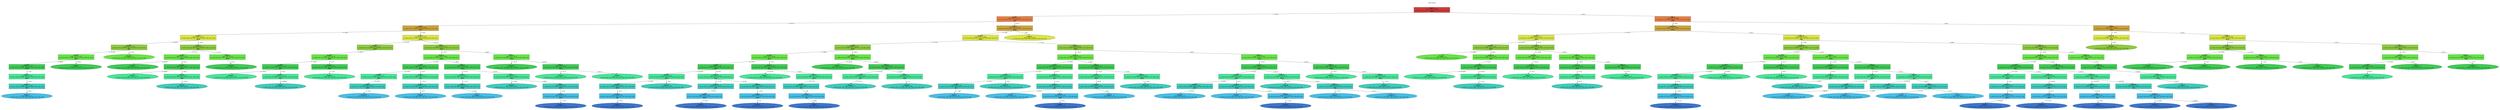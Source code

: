 digraph Tree {
splines=false;
graph [pad=".25", ranksep="0.5", nodesep="1"];
node [shape=rect, style="filled", color="black", fontname="helvetica",fillcolor="white"] ;
edge [fontname="helvetica"] ;
0 [label="mfeat-zernike", shape=plaintext];
0:s -> 1:n [style=invis];   
1 [label=<<b> Class=1 </b> <br/> error: 1.000, n=2000 <br/> p: (0.10, 0.10, 0.10, 0.10, 0.10, 0.10, 0.10, 0.10, 0.10, 0.10) <br/><b>att45</b>>, fillcolor="0.000 0.7 0.800", shape="rect"];
2 [label=<<b> Class=1 </b> <br/> error: 0.920, n=1192 <br/> p: (0.17, 0.03, 0.08, 0.17, 0.11, 0.08, 0.14, 0.03, 0.02, 0.17) <br/><b>att6</b>>, fillcolor="0.060 0.7 0.900", shape="rect"];
1:s -> 2:n [label="<= 101.5"] ;
3 [label=<<b> Class=3 </b> <br/> error: 0.818, n=490 <br/> p: (0.01, 0.02, 0.19, 0.29, 0.14, 0.18, 0.04, 0.01, 0.06, 0.05) <br/><b>att37</b>>, fillcolor="0.120 0.7 0.800", shape="rect"];
2:s -> 3:n [label="<= 267.8"] ;
4 [label=<<b> Class=3 </b> <br/> error: 0.460, n=232 <br/> p: (0.00, 0.00, 0.00, 0.61, 0.25, 0.00, 0.04, 0.00, 0.09, 0.00) <br/><b>att24</b>>, fillcolor="0.180 0.7 0.900", shape="rect"];
3:s -> 4:n [label="<= 120.8"] ;
5 [label=<<b> Class=3 </b> <br/> error: 0.301, n=158 <br/> p: (0.01, 0.00, 0.00, 0.83, 0.06, 0.01, 0.03, 0.00, 0.06, 0.01) <br/><b>att1</b>>, fillcolor="0.240 0.7 0.800", shape="rect"];
4:s -> 5:n [label="<= 159.8"] ;
6 [label=<<b> Class=3 </b> <br/> error: 0.221, n=145 <br/> p: (0.00, 0.00, 0.00, 0.88, 0.06, 0.01, 0.03, 0.00, 0.01, 0.01) <br/><b>att37</b>>, fillcolor="0.300 0.7 0.900", shape="rect"];
5:s -> 6:n [label="<= 0.1715"] ;
7 [label=<<b> Class=3 </b> <br/> error: 0.129, n=130 <br/> p: (0.00, 0.00, 0.00, 0.94, 0.04, 0.01, 0.01, 0.00, 0.01, 0.00) <br/><b>att24</b>>, fillcolor="0.360 0.7 0.800", shape="rect"];
6:s -> 7:n [label="<= 84.86"] ;
8 [label=<<b> Class=3 </b> <br/> error: 0.062, n=121 <br/> p: (0.00, 0.00, 0.00, 0.98, 0.01, 0.01, 0.00, 0.00, 0.01, 0.00) <br/><b>att29</b>>, fillcolor="0.420 0.7 0.900", shape="rect"];
7:s -> 8:n [label="<= 140"] ;
9 [label=<<b> Class=3 </b> <br/> error: 0.021, n=119 <br/> p: (0.00, 0.00, 0.00, 0.99, 0.00, 0.01, 0.00, 0.00, 0.00, 0.00) <br/><b>att6</b>>, fillcolor="0.480 0.7 0.800", shape="rect"];
8:s -> 9:n [label="> 5.618"] ;
10 [label=<<b> Class=3 </b> <br/> error: 0.000, n=111 <br/> p: (0.00, 0.00, 0.00, 1.00, 0.00, 0.00, 0.00, 0.00, 0.00, 0.00) >, fillcolor="0.540 0.7 0.900", shape="oval"];
9:s -> 10:n [label="> 148.3"] ;
11 [label=<<b> Class=3 </b> <br/> error: 0.609, n=15 <br/> p: (0.00, 0.00, 0.00, 0.40, 0.27, 0.00, 0.20, 0.00, 0.07, 0.07) >, fillcolor="0.360 0.7 0.800", shape="oval"];
6:s -> 11:n [label="> 84.86"] ;
12 [label=<<b> Class=8 </b> <br/> error: 0.448, n=13 <br/> p: (0.08, 0.00, 0.00, 0.23, 0.08, 0.00, 0.00, 0.00, 0.62, 0.00) >, fillcolor="0.300 0.7 0.900", shape="oval"];
5:s -> 12:n [label="> 0.1715"] ;
13 [label=<<b> Class=4 </b> <br/> error: 0.433, n=74 <br/> p: (0.00, 0.00, 0.00, 0.14, 0.66, 0.00, 0.07, 0.00, 0.14, 0.00) <br/><b>att7</b>>, fillcolor="0.240 0.7 0.800", shape="rect"];
4:s -> 13:n [label="> 159.8"] ;
14 [label=<<b> Class=4 </b> <br/> error: 0.284, n=54 <br/> p: (0.00, 0.00, 0.00, 0.07, 0.81, 0.00, 0.09, 0.00, 0.02, 0.00) <br/><b>att19</b>>, fillcolor="0.300 0.7 0.900", shape="rect"];
13:s -> 14:n [label="<= 177.7"] ;
15 [label=<<b> Class=4 </b> <br/> error: 0.358, n=12 <br/> p: (0.00, 0.00, 0.00, 0.25, 0.67, 0.00, 0.00, 0.00, 0.08, 0.00) >, fillcolor="0.360 0.7 0.800", shape="oval"];
14:s -> 15:n [label="<= 50.03"] ;
16 [label=<<b> Class=4 </b> <br/> error: 0.206, n=42 <br/> p: (0.00, 0.00, 0.00, 0.02, 0.86, 0.00, 0.12, 0.00, 0.00, 0.00) <br/><b>att33</b>>, fillcolor="0.360 0.7 0.800", shape="rect"];
14:s -> 16:n [label="> 50.03"] ;
17 [label=<<b> Class=4 </b> <br/> error: 0.398, n=11 <br/> p: (0.00, 0.00, 0.00, 0.09, 0.55, 0.00, 0.36, 0.00, 0.00, 0.00) >, fillcolor="0.420 0.7 0.900", shape="oval"];
16:s -> 17:n [label="<= 164.6"] ;
18 [label=<<b> Class=4 </b> <br/> error: 0.062, n=31 <br/> p: (0.00, 0.00, 0.00, 0.00, 0.97, 0.00, 0.03, 0.00, 0.00, 0.00) <br/><b>att45</b>>, fillcolor="0.420 0.7 0.900", shape="rect"];
16:s -> 18:n [label="> 164.6"] ;
19 [label=<<b> Class=4 </b> <br/> error: 0.000, n=28 <br/> p: (0.00, 0.00, 0.00, 0.00, 1.00, 0.00, 0.00, 0.00, 0.00, 0.00) >, fillcolor="0.480 0.7 0.800", shape="oval"];
18:s -> 19:n [label="<= 96.03"] ;
20 [label=<<b> Class=8 </b> <br/> error: 0.463, n=20 <br/> p: (0.00, 0.00, 0.00, 0.30, 0.25, 0.00, 0.00, 0.00, 0.45, 0.00) <br/><b>att10</b>>, fillcolor="0.300 0.7 0.900", shape="rect"];
13:s -> 20:n [label="> 177.7"] ;
21 [label=<<b> Class=8 </b> <br/> error: 0.206, n=11 <br/> p: (0.00, 0.00, 0.00, 0.18, 0.00, 0.00, 0.00, 0.00, 0.82, 0.00) >, fillcolor="0.360 0.7 0.800", shape="oval"];
20:s -> 21:n [label="> 29.74"] ;
22 [label=<<b> Class=2 </b> <br/> error: 0.715, n=258 <br/> p: (0.01, 0.03, 0.37, 0.01, 0.05, 0.33, 0.05, 0.02, 0.03, 0.10) <br/><b>att46</b>>, fillcolor="0.180 0.7 0.900", shape="rect"];
3:s -> 22:n [label="> 120.8"] ;
23 [label=<<b> Class=5 </b> <br/> error: 0.336, n=82 <br/> p: (0.00, 0.04, 0.10, 0.00, 0.01, 0.80, 0.01, 0.02, 0.00, 0.01) <br/><b>att47</b>>, fillcolor="0.240 0.7 0.800", shape="rect"];
22:s -> 23:n [label="<= 41.76"] ;
24 [label=<<b> Class=5 </b> <br/> error: 0.241, n=74 <br/> p: (0.00, 0.04, 0.03, 0.00, 0.01, 0.88, 0.01, 0.03, 0.00, 0.00) <br/><b>att30</b>>, fillcolor="0.300 0.7 0.900", shape="rect"];
23:s -> 24:n [label="<= 540.7"] ;
25 [label=<<b> Class=5 </b> <br/> error: 0.424, n=24 <br/> p: (0.00, 0.12, 0.00, 0.00, 0.04, 0.71, 0.04, 0.08, 0.00, 0.00) <br/><b>att5</b>>, fillcolor="0.360 0.7 0.800", shape="rect"];
24:s -> 25:n [label="<= 1.477"] ;
26 [label=<<b> Class=5 </b> <br/> error: 0.556, n=10 <br/> p: (0.00, 0.30, 0.00, 0.00, 0.00, 0.40, 0.10, 0.20, 0.00, 0.00) >, fillcolor="0.420 0.7 0.900", shape="oval"];
25:s -> 26:n [label="<= 116.8"] ;
27 [label=<<b> Class=5 </b> <br/> error: 0.112, n=14 <br/> p: (0.00, 0.00, 0.00, 0.00, 0.07, 0.93, 0.00, 0.00, 0.00, 0.00) <br/><b>att8</b>>, fillcolor="0.420 0.7 0.900", shape="rect"];
25:s -> 27:n [label="> 116.8"] ;
28 [label=<<b> Class=5 </b> <br/> error: 0.000, n=13 <br/> p: (0.00, 0.00, 0.00, 0.00, 0.00, 1.00, 0.00, 0.00, 0.00, 0.00) >, fillcolor="0.480 0.7 0.800", shape="oval"];
27:s -> 28:n [label="> 0.006951"] ;
29 [label=<<b> Class=5 </b> <br/> error: 0.073, n=50 <br/> p: (0.00, 0.00, 0.04, 0.00, 0.00, 0.96, 0.00, 0.00, 0.00, 0.00) <br/><b>att29</b>>, fillcolor="0.360 0.7 0.800", shape="rect"];
24:s -> 29:n [label="> 1.477"] ;
30 [label=<<b> Class=5 </b> <br/> error: 0.000, n=43 <br/> p: (0.00, 0.00, 0.00, 0.00, 0.00, 1.00, 0.00, 0.00, 0.00, 0.00) >, fillcolor="0.420 0.7 0.900", shape="oval"];
29:s -> 30:n [label="<= 136.7"] ;
31 [label=<<b> Class=2 </b> <br/> error: 0.726, n=176 <br/> p: (0.02, 0.03, 0.49, 0.01, 0.06, 0.11, 0.07, 0.02, 0.05, 0.14) <br/><b>att37</b>>, fillcolor="0.240 0.7 0.800", shape="rect"];
22:s -> 31:n [label="> 41.76"] ;
32 [label=<<b> Class=9 </b> <br/> error: 0.899, n=100 <br/> p: (0.03, 0.04, 0.17, 0.02, 0.11, 0.17, 0.11, 0.04, 0.08, 0.23) <br/><b>att42</b>>, fillcolor="0.300 0.7 0.900", shape="rect"];
31:s -> 32:n [label="<= 264.7"] ;
33 [label=<<b> Class=5 </b> <br/> error: 0.772, n=44 <br/> p: (0.00, 0.09, 0.05, 0.00, 0.07, 0.39, 0.16, 0.09, 0.02, 0.14) <br/><b>att40</b>>, fillcolor="0.360 0.7 0.800", shape="rect"];
32:s -> 33:n [label="<= 184.7"] ;
34 [label=<<b> Class=6 </b> <br/> error: 0.792, n=27 <br/> p: (0.00, 0.11, 0.07, 0.00, 0.00, 0.19, 0.22, 0.15, 0.04, 0.22) <br/><b>att36</b>>, fillcolor="0.420 0.7 0.900", shape="rect"];
33:s -> 34:n [label="<= 110.5"] ;
35 [label=<<b> Class=5 </b> <br/> error: 0.654, n=18 <br/> p: (0.00, 0.17, 0.00, 0.00, 0.00, 0.28, 0.28, 0.22, 0.00, 0.06) <br/><b>att45</b>>, fillcolor="0.480 0.7 0.800", shape="rect"];
34:s -> 35:n [label="<= 264.9"] ;
36 [label=<<b> Class=10 </b> <br/> error: 0.571, n=10 <br/> p: (0.00, 0.30, 0.00, 0.00, 0.00, 0.00, 0.30, 0.30, 0.00, 0.10) >, fillcolor="0.540 0.7 0.900", shape="oval"];
35:s -> 36:n [label="> 74.18"] ;
37 [label=<<b> Class=5 </b> <br/> error: 0.384, n=17 <br/> p: (0.00, 0.06, 0.00, 0.00, 0.18, 0.71, 0.06, 0.00, 0.00, 0.00) <br/><b>att6</b>>, fillcolor="0.420 0.7 0.900", shape="rect"];
33:s -> 37:n [label="> 110.5"] ;
38 [label=<<b> Class=5 </b> <br/> error: 0.217, n=15 <br/> p: (0.00, 0.00, 0.00, 0.00, 0.20, 0.80, 0.00, 0.00, 0.00, 0.00) <br/><b>att43</b>>, fillcolor="0.480 0.7 0.800", shape="rect"];
37:s -> 38:n [label="<= 221.4"] ;
39 [label=<<b> Class=5 </b> <br/> error: 0.000, n=11 <br/> p: (0.00, 0.00, 0.00, 0.00, 0.00, 1.00, 0.00, 0.00, 0.00, 0.00) >, fillcolor="0.540 0.7 0.900", shape="oval"];
38:s -> 39:n [label="> 387.5"] ;
40 [label=<<b> Class=9 </b> <br/> error: 0.746, n=56 <br/> p: (0.05, 0.00, 0.27, 0.04, 0.14, 0.00, 0.07, 0.00, 0.12, 0.30) <br/><b>att18</b>>, fillcolor="0.360 0.7 0.800", shape="rect"];
32:s -> 40:n [label="> 184.7"] ;
41 [label=<<b> Class=9 </b> <br/> error: 0.471, n=21 <br/> p: (0.14, 0.00, 0.00, 0.00, 0.24, 0.00, 0.05, 0.00, 0.00, 0.57) <br/><b>att39</b>>, fillcolor="0.420 0.7 0.900", shape="rect"];
40:s -> 41:n [label="<= 81.92"] ;
42 [label=<<b> Class=9 </b> <br/> error: 0.226, n=14 <br/> p: (0.21, 0.00, 0.00, 0.00, 0.00, 0.00, 0.00, 0.00, 0.00, 0.79) <br/><b>att40</b>>, fillcolor="0.480 0.7 0.800", shape="rect"];
41:s -> 42:n [label="<= 27.03"] ;
43 [label=<<b> Class=9 </b> <br/> error: 0.000, n=11 <br/> p: (0.00, 0.00, 0.00, 0.00, 0.00, 0.00, 0.00, 0.00, 0.00, 1.00) >, fillcolor="0.540 0.7 0.900", shape="oval"];
42:s -> 43:n [label="> 6.428"] ;
44 [label=<<b> Class=2 </b> <br/> error: 0.672, n=35 <br/> p: (0.00, 0.00, 0.43, 0.06, 0.09, 0.00, 0.09, 0.00, 0.20, 0.14) <br/><b>att37</b>>, fillcolor="0.420 0.7 0.900", shape="rect"];
40:s -> 44:n [label="> 81.92"] ;
45 [label=<<b> Class=8 </b> <br/> error: 0.692, n=18 <br/> p: (0.00, 0.00, 0.11, 0.11, 0.11, 0.00, 0.06, 0.00, 0.39, 0.22) >, fillcolor="0.480 0.7 0.800", shape="oval"];
44:s -> 45:n [label="<= 209.8"] ;
46 [label=<<b> Class=2 </b> <br/> error: 0.343, n=17 <br/> p: (0.00, 0.00, 0.76, 0.00, 0.06, 0.00, 0.12, 0.00, 0.00, 0.06) <br/><b>att33</b>>, fillcolor="0.480 0.7 0.800", shape="rect"];
44:s -> 46:n [label="> 209.8"] ;
47 [label=<<b> Class=2 </b> <br/> error: 0.118, n=13 <br/> p: (0.00, 0.00, 0.92, 0.00, 0.08, 0.00, 0.00, 0.00, 0.00, 0.00) <br/><b>att10</b>>, fillcolor="0.540 0.7 0.900", shape="rect"];
46:s -> 47:n [label="> 50.26"] ;
48 [label=<<b> Class=2 </b> <br/> error: 0.000, n=12 <br/> p: (0.00, 0.00, 1.00, 0.00, 0.00, 0.00, 0.00, 0.00, 0.00, 0.00) >, fillcolor="0.600 0.7 0.800", shape="oval"];
47:s -> 48:n [label="<= 33.52"] ;
49 [label=<<b> Class=2 </b> <br/> error: 0.163, n=76 <br/> p: (0.00, 0.01, 0.92, 0.00, 0.00, 0.04, 0.01, 0.00, 0.00, 0.01) <br/><b>att24</b>>, fillcolor="0.300 0.7 0.900", shape="rect"];
31:s -> 49:n [label="> 264.7"] ;
50 [label=<<b> Class=2 </b> <br/> error: 0.000, n=49 <br/> p: (0.00, 0.00, 1.00, 0.00, 0.00, 0.00, 0.00, 0.00, 0.00, 0.00) >, fillcolor="0.360 0.7 0.800", shape="oval"];
49:s -> 50:n [label="<= 85.36"] ;
51 [label=<<b> Class=2 </b> <br/> error: 0.350, n=27 <br/> p: (0.00, 0.04, 0.78, 0.00, 0.00, 0.11, 0.04, 0.00, 0.00, 0.04) <br/><b>att13</b>>, fillcolor="0.360 0.7 0.800", shape="rect"];
49:s -> 51:n [label="> 85.36"] ;
52 [label=<<b> Class=2 </b> <br/> error: 0.000, n=15 <br/> p: (0.00, 0.00, 1.00, 0.00, 0.00, 0.00, 0.00, 0.00, 0.00, 0.00) >, fillcolor="0.420 0.7 0.900", shape="oval"];
51:s -> 52:n [label="<= 83.73"] ;
53 [label=<<b> Class=2 </b> <br/> error: 0.571, n=12 <br/> p: (0.00, 0.08, 0.50, 0.00, 0.00, 0.25, 0.08, 0.00, 0.00, 0.08) >, fillcolor="0.420 0.7 0.900", shape="oval"];
51:s -> 53:n [label="> 83.73"] ;
54 [label=<<b> Class=1 </b> <br/> error: 0.766, n=702 <br/> p: (0.28, 0.03, 0.00, 0.08, 0.09, 0.02, 0.21, 0.04, 0.00, 0.25) <br/><b>att29</b>>, fillcolor="0.120 0.7 0.800", shape="rect"];
2:s -> 54:n [label="> 267.8"] ;
55 [label=<<b> Class=9 </b> <br/> error: 0.781, n=580 <br/> p: (0.13, 0.04, 0.00, 0.10, 0.11, 0.02, 0.26, 0.05, 0.00, 0.30) <br/><b>att23</b>>, fillcolor="0.180 0.7 0.900", shape="rect"];
54:s -> 55:n [label="<= 369"] ;
56 [label=<<b> Class=9 </b> <br/> error: 0.550, n=288 <br/> p: (0.25, 0.00, 0.00, 0.01, 0.01, 0.00, 0.31, 0.01, 0.00, 0.40) <br/><b>att28</b>>, fillcolor="0.240 0.7 0.800", shape="rect"];
55:s -> 56:n [label="<= 71.02"] ;
57 [label=<<b> Class=9 </b> <br/> error: 0.464, n=201 <br/> p: (0.32, 0.00, 0.00, 0.00, 0.01, 0.00, 0.09, 0.01, 0.00, 0.56) <br/><b>att19</b>>, fillcolor="0.300 0.7 0.900", shape="rect"];
56:s -> 57:n [label="<= 200.6"] ;
58 [label=<<b> Class=9 </b> <br/> error: 0.389, n=145 <br/> p: (0.09, 0.01, 0.00, 0.00, 0.02, 0.01, 0.12, 0.01, 0.00, 0.74) <br/><b>att20</b>>, fillcolor="0.360 0.7 0.800", shape="rect"];
57:s -> 58:n [label="<= 274.3"] ;
59 [label=<<b> Class=9 </b> <br/> error: 0.192, n=101 <br/> p: (0.07, 0.00, 0.00, 0.00, 0.00, 0.00, 0.02, 0.02, 0.00, 0.89) <br/><b>att19</b>>, fillcolor="0.420 0.7 0.900", shape="rect"];
58:s -> 59:n [label="<= 0.2531"] ;
60 [label=<<b> Class=9 </b> <br/> error: 0.078, n=83 <br/> p: (0.00, 0.00, 0.00, 0.00, 0.00, 0.00, 0.02, 0.01, 0.00, 0.96) <br/><b>att43</b>>, fillcolor="0.480 0.7 0.800", shape="rect"];
59:s -> 60:n [label="<= 189.1"] ;
61 [label=<<b> Class=9 </b> <br/> error: 0.029, n=81 <br/> p: (0.00, 0.00, 0.00, 0.00, 0.00, 0.00, 0.01, 0.00, 0.00, 0.99) <br/><b>att6</b>>, fillcolor="0.540 0.7 0.900", shape="rect"];
60:s -> 61:n [label="> 313.9"] ;
62 [label=<<b> Class=9 </b> <br/> error: 0.000, n=79 <br/> p: (0.00, 0.00, 0.00, 0.00, 0.00, 0.00, 0.00, 0.00, 0.00, 1.00) >, fillcolor="0.600 0.7 0.800", shape="oval"];
61:s -> 62:n [label="<= 493.3"] ;
63 [label=<<b> Class=9 </b> <br/> error: 0.371, n=18 <br/> p: (0.39, 0.00, 0.00, 0.00, 0.00, 0.00, 0.00, 0.06, 0.00, 0.56) >, fillcolor="0.480 0.7 0.800", shape="oval"];
59:s -> 63:n [label="> 189.1"] ;
64 [label=<<b> Class=9 </b> <br/> error: 0.590, n=44 <br/> p: (0.14, 0.02, 0.00, 0.00, 0.07, 0.02, 0.34, 0.00, 0.00, 0.41) <br/><b>att17</b>>, fillcolor="0.420 0.7 0.900", shape="rect"];
58:s -> 64:n [label="> 0.2531"] ;
65 [label=<<b> Class=9 </b> <br/> error: 0.415, n=21 <br/> p: (0.19, 0.05, 0.00, 0.00, 0.00, 0.00, 0.10, 0.00, 0.00, 0.67) <br/><b>att5</b>>, fillcolor="0.480 0.7 0.800", shape="rect"];
64:s -> 65:n [label="<= 73.38"] ;
66 [label=<<b> Class=9 </b> <br/> error: 0.307, n=19 <br/> p: (0.21, 0.05, 0.00, 0.00, 0.00, 0.00, 0.00, 0.00, 0.00, 0.74) <br/><b>att43</b>>, fillcolor="0.540 0.7 0.900", shape="rect"];
65:s -> 66:n [label="> 29.15"] ;
67 [label=<<b> Class=9 </b> <br/> error: 0.112, n=14 <br/> p: (0.07, 0.00, 0.00, 0.00, 0.00, 0.00, 0.00, 0.00, 0.00, 0.93) >, fillcolor="0.600 0.7 0.800", shape="oval"];
66:s -> 67:n [label="> 356.9"] ;
68 [label=<<b> Class=6 </b> <br/> error: 0.539, n=23 <br/> p: (0.09, 0.00, 0.00, 0.00, 0.13, 0.04, 0.57, 0.00, 0.00, 0.17) <br/><b>att5</b>>, fillcolor="0.480 0.7 0.800", shape="rect"];
64:s -> 68:n [label="> 73.38"] ;
69 [label=<<b> Class=6 </b> <br/> error: 0.308, n=17 <br/> p: (0.12, 0.00, 0.00, 0.00, 0.12, 0.00, 0.76, 0.00, 0.00, 0.00) <br/><b>att18</b>>, fillcolor="0.540 0.7 0.900", shape="rect"];
68:s -> 69:n [label="<= 140.3"] ;
70 [label=<<b> Class=6 </b> <br/> error: 0.112, n=14 <br/> p: (0.07, 0.00, 0.00, 0.00, 0.00, 0.00, 0.93, 0.00, 0.00, 0.00) >, fillcolor="0.600 0.7 0.800", shape="oval"];
69:s -> 70:n [label="> 110"] ;
71 [label=<<b> Class=1 </b> <br/> error: 0.150, n=56 <br/> p: (0.91, 0.00, 0.00, 0.00, 0.00, 0.00, 0.02, 0.00, 0.00, 0.07) <br/><b>att13</b>>, fillcolor="0.360 0.7 0.800", shape="rect"];
57:s -> 71:n [label="> 274.3"] ;
72 [label=<<b> Class=1 </b> <br/> error: 0.000, n=39 <br/> p: (1.00, 0.00, 0.00, 0.00, 0.00, 0.00, 0.00, 0.00, 0.00, 0.00) >, fillcolor="0.420 0.7 0.900", shape="oval"];
71:s -> 72:n [label="<= 92.03"] ;
73 [label=<<b> Class=1 </b> <br/> error: 0.327, n=17 <br/> p: (0.71, 0.00, 0.00, 0.00, 0.00, 0.00, 0.06, 0.00, 0.00, 0.24) <br/><b>att33</b>>, fillcolor="0.420 0.7 0.900", shape="rect"];
71:s -> 73:n [label="> 92.03"] ;
74 [label=<<b> Class=1 </b> <br/> error: 0.221, n=14 <br/> p: (0.86, 0.00, 0.00, 0.00, 0.00, 0.00, 0.07, 0.00, 0.00, 0.07) <br/><b>att6</b>>, fillcolor="0.480 0.7 0.800", shape="rect"];
73:s -> 74:n [label="<= 71.94"] ;
75 [label=<<b> Class=1 </b> <br/> error: 0.118, n=13 <br/> p: (0.92, 0.00, 0.00, 0.00, 0.00, 0.00, 0.00, 0.00, 0.00, 0.08) <br/><b>att3</b>>, fillcolor="0.540 0.7 0.900", shape="rect"];
74:s -> 75:n [label="> 286"] ;
76 [label=<<b> Class=1 </b> <br/> error: 0.000, n=12 <br/> p: (1.00, 0.00, 0.00, 0.00, 0.00, 0.00, 0.00, 0.00, 0.00, 0.00) >, fillcolor="0.600 0.7 0.800", shape="oval"];
75:s -> 76:n [label="> 0.5881"] ;
77 [label=<<b> Class=6 </b> <br/> error: 0.305, n=87 <br/> p: (0.08, 0.00, 0.00, 0.05, 0.01, 0.00, 0.82, 0.00, 0.00, 0.05) <br/><b>att18</b>>, fillcolor="0.300 0.7 0.900", shape="rect"];
56:s -> 77:n [label="> 200.6"] ;
78 [label=<<b> Class=1 </b> <br/> error: 0.285, n=11 <br/> p: (0.64, 0.00, 0.00, 0.00, 0.00, 0.00, 0.00, 0.00, 0.00, 0.36) >, fillcolor="0.360 0.7 0.800", shape="oval"];
77:s -> 78:n [label="<= 86.38"] ;
79 [label=<<b> Class=6 </b> <br/> error: 0.120, n=76 <br/> p: (0.00, 0.00, 0.00, 0.05, 0.01, 0.00, 0.93, 0.00, 0.00, 0.00) <br/><b>att41</b>>, fillcolor="0.360 0.7 0.800", shape="rect"];
77:s -> 79:n [label="> 86.38"] ;
80 [label=<<b> Class=6 </b> <br/> error: 0.252, n=15 <br/> p: (0.00, 0.00, 0.00, 0.27, 0.00, 0.00, 0.73, 0.00, 0.00, 0.00) <br/><b>att7</b>>, fillcolor="0.420 0.7 0.900", shape="rect"];
79:s -> 80:n [label="<= 6.278"] ;
81 [label=<<b> Class=6 </b> <br/> error: 0.000, n=11 <br/> p: (0.00, 0.00, 0.00, 0.00, 0.00, 0.00, 1.00, 0.00, 0.00, 0.00) >, fillcolor="0.480 0.7 0.800", shape="oval"];
80:s -> 81:n [label="<= 152.4"] ;
82 [label=<<b> Class=6 </b> <br/> error: 0.036, n=61 <br/> p: (0.00, 0.00, 0.00, 0.00, 0.02, 0.00, 0.98, 0.00, 0.00, 0.00) <br/><b>att40</b>>, fillcolor="0.420 0.7 0.900", shape="rect"];
79:s -> 82:n [label="> 6.278"] ;
83 [label=<<b> Class=6 </b> <br/> error: 0.000, n=60 <br/> p: (0.00, 0.00, 0.00, 0.00, 0.00, 0.00, 1.00, 0.00, 0.00, 0.00) >, fillcolor="0.480 0.7 0.800", shape="oval"];
82:s -> 83:n [label="> 7.21"] ;
84 [label=<<b> Class=6 </b> <br/> error: 0.809, n=292 <br/> p: (0.01, 0.07, 0.00, 0.18, 0.20, 0.04, 0.21, 0.10, 0.00, 0.20) <br/><b>att43</b>>, fillcolor="0.240 0.7 0.800", shape="rect"];
55:s -> 84:n [label="> 71.02"] ;
85 [label=<<b> Class=3 </b> <br/> error: 0.685, n=157 <br/> p: (0.01, 0.06, 0.00, 0.32, 0.29, 0.01, 0.20, 0.08, 0.00, 0.03) <br/><b>att6</b>>, fillcolor="0.300 0.7 0.900", shape="rect"];
84:s -> 85:n [label="<= 403.9"] ;
86 [label=<<b> Class=3 </b> <br/> error: 0.538, n=117 <br/> p: (0.00, 0.03, 0.00, 0.43, 0.39, 0.01, 0.09, 0.05, 0.00, 0.00) <br/><b>att24</b>>, fillcolor="0.360 0.7 0.800", shape="rect"];
85:s -> 86:n [label="<= 362.5"] ;
87 [label=<<b> Class=3 </b> <br/> error: 0.304, n=54 <br/> p: (0.00, 0.02, 0.00, 0.81, 0.07, 0.00, 0.07, 0.02, 0.00, 0.00) <br/><b>att19</b>>, fillcolor="0.420 0.7 0.900", shape="rect"];
86:s -> 87:n [label="<= 127.5"] ;
88 [label=<<b> Class=3 </b> <br/> error: 0.048, n=43 <br/> p: (0.00, 0.00, 0.00, 0.98, 0.00, 0.00, 0.02, 0.00, 0.00, 0.00) <br/><b>att2</b>>, fillcolor="0.480 0.7 0.800", shape="rect"];
87:s -> 88:n [label="<= 136.7"] ;
89 [label=<<b> Class=3 </b> <br/> error: 0.000, n=40 <br/> p: (0.00, 0.00, 0.00, 1.00, 0.00, 0.00, 0.00, 0.00, 0.00, 0.00) >, fillcolor="0.540 0.7 0.900", shape="oval"];
88:s -> 89:n [label="<= 3.881"] ;
90 [label=<<b> Class=4 </b> <br/> error: 0.638, n=11 <br/> p: (0.00, 0.09, 0.00, 0.18, 0.36, 0.00, 0.27, 0.09, 0.00, 0.00) >, fillcolor="0.480 0.7 0.800", shape="oval"];
87:s -> 90:n [label="> 136.7"] ;
91 [label=<<b> Class=4 </b> <br/> error: 0.484, n=63 <br/> p: (0.00, 0.03, 0.00, 0.10, 0.67, 0.02, 0.11, 0.08, 0.00, 0.00) <br/><b>att3</b>>, fillcolor="0.420 0.7 0.900", shape="rect"];
86:s -> 91:n [label="> 127.5"] ;
92 [label=<<b> Class=4 </b> <br/> error: 0.330, n=55 <br/> p: (0.00, 0.00, 0.00, 0.09, 0.76, 0.02, 0.13, 0.00, 0.00, 0.00) <br/><b>att5</b>>, fillcolor="0.480 0.7 0.800", shape="rect"];
91:s -> 92:n [label="> 11.93"] ;
93 [label=<<b> Class=3 </b> <br/> error: 0.410, n=10 <br/> p: (0.00, 0.00, 0.00, 0.50, 0.10, 0.00, 0.40, 0.00, 0.00, 0.00) >, fillcolor="0.540 0.7 0.900", shape="oval"];
92:s -> 93:n [label="<= 76.5"] ;
94 [label=<<b> Class=4 </b> <br/> error: 0.152, n=45 <br/> p: (0.00, 0.00, 0.00, 0.00, 0.91, 0.02, 0.07, 0.00, 0.00, 0.00) <br/><b>att40</b>>, fillcolor="0.540 0.7 0.900", shape="rect"];
92:s -> 94:n [label="> 76.5"] ;
95 [label=<<b> Class=4 </b> <br/> error: 0.051, n=40 <br/> p: (0.00, 0.00, 0.00, 0.00, 0.97, 0.00, 0.03, 0.00, 0.00, 0.00) >, fillcolor="0.600 0.7 0.800", shape="oval"];
94:s -> 95:n [label="> 75.02"] ;
96 [label=<<b> Class=6 </b> <br/> error: 0.583, n=40 <br/> p: (0.03, 0.15, 0.00, 0.03, 0.00, 0.00, 0.53, 0.18, 0.00, 0.10) <br/><b>att40</b>>, fillcolor="0.360 0.7 0.800", shape="rect"];
85:s -> 96:n [label="> 362.5"] ;
97 [label=<<b> Class=6 </b> <br/> error: 0.327, n=22 <br/> p: (0.05, 0.00, 0.00, 0.05, 0.00, 0.00, 0.77, 0.00, 0.00, 0.14) <br/><b>att28</b>>, fillcolor="0.420 0.7 0.900", shape="rect"];
96:s -> 97:n [label="<= 73.94"] ;
98 [label=<<b> Class=6 </b> <br/> error: 0.093, n=18 <br/> p: (0.00, 0.00, 0.00, 0.06, 0.00, 0.00, 0.94, 0.00, 0.00, 0.00) <br/><b>att18</b>>, fillcolor="0.480 0.7 0.800", shape="rect"];
97:s -> 98:n [label="> 99.84"] ;
99 [label=<<b> Class=6 </b> <br/> error: 0.000, n=17 <br/> p: (0.00, 0.00, 0.00, 0.00, 0.00, 0.00, 1.00, 0.00, 0.00, 0.00) >, fillcolor="0.540 0.7 0.900", shape="oval"];
98:s -> 99:n [label="> 264.1"] ;
100 [label=<<b> Class=7 </b> <br/> error: 0.533, n=18 <br/> p: (0.00, 0.33, 0.00, 0.00, 0.00, 0.00, 0.22, 0.39, 0.00, 0.06) <br/><b>att28</b>>, fillcolor="0.420 0.7 0.900", shape="rect"];
96:s -> 100:n [label="> 73.94"] ;
101 [label=<<b> Class=10 </b> <br/> error: 0.396, n=13 <br/> p: (0.00, 0.46, 0.00, 0.00, 0.00, 0.00, 0.00, 0.46, 0.00, 0.08) >, fillcolor="0.480 0.7 0.800", shape="oval"];
100:s -> 101:n [label="<= 164.5"] ;
102 [label=<<b> Class=9 </b> <br/> error: 0.726, n=135 <br/> p: (0.01, 0.09, 0.00, 0.01, 0.09, 0.07, 0.21, 0.12, 0.00, 0.39) <br/><b>att27</b>>, fillcolor="0.300 0.7 0.900", shape="rect"];
84:s -> 102:n [label="> 403.9"] ;
103 [label=<<b> Class=9 </b> <br/> error: 0.612, n=102 <br/> p: (0.02, 0.11, 0.00, 0.01, 0.04, 0.00, 0.19, 0.13, 0.00, 0.51) <br/><b>att45</b>>, fillcolor="0.360 0.7 0.800", shape="rect"];
102:s -> 103:n [label="<= 85.57"] ;
104 [label=<<b> Class=9 </b> <br/> error: 0.384, n=65 <br/> p: (0.00, 0.02, 0.00, 0.00, 0.05, 0.00, 0.17, 0.05, 0.00, 0.72) <br/><b>att28</b>>, fillcolor="0.420 0.7 0.900", shape="rect"];
103:s -> 104:n [label="<= 58.74"] ;
105 [label=<<b> Class=9 </b> <br/> error: 0.097, n=34 <br/> p: (0.00, 0.00, 0.00, 0.00, 0.00, 0.00, 0.00, 0.06, 0.00, 0.94) <br/><b>att37</b>>, fillcolor="0.480 0.7 0.800", shape="rect"];
104:s -> 105:n [label="<= 165.1"] ;
106 [label=<<b> Class=9 </b> <br/> error: 0.000, n=31 <br/> p: (0.00, 0.00, 0.00, 0.00, 0.00, 0.00, 0.00, 0.00, 0.00, 1.00) >, fillcolor="0.540 0.7 0.900", shape="oval"];
105:s -> 106:n [label="<= 153.5"] ;
107 [label=<<b> Class=9 </b> <br/> error: 0.507, n=31 <br/> p: (0.00, 0.03, 0.00, 0.00, 0.10, 0.00, 0.35, 0.03, 0.00, 0.48) <br/><b>att18</b>>, fillcolor="0.480 0.7 0.800", shape="rect"];
104:s -> 107:n [label="> 165.1"] ;
108 [label=<<b> Class=9 </b> <br/> error: 0.000, n=15 <br/> p: (0.00, 0.00, 0.00, 0.00, 0.00, 0.00, 0.00, 0.00, 0.00, 1.00) >, fillcolor="0.540 0.7 0.900", shape="oval"];
107:s -> 108:n [label="<= 117.4"] ;
109 [label=<<b> Class=6 </b> <br/> error: 0.399, n=16 <br/> p: (0.00, 0.06, 0.00, 0.00, 0.19, 0.00, 0.69, 0.06, 0.00, 0.00) <br/><b>att33</b>>, fillcolor="0.540 0.7 0.900", shape="rect"];
107:s -> 109:n [label="> 117.4"] ;
110 [label=<<b> Class=6 </b> <br/> error: 0.125, n=12 <br/> p: (0.00, 0.00, 0.00, 0.00, 0.08, 0.00, 0.92, 0.00, 0.00, 0.00) >, fillcolor="0.600 0.7 0.800", shape="oval"];
109:s -> 110:n [label="<= 112.8"] ;
111 [label=<<b> Class=10 </b> <br/> error: 0.722, n=37 <br/> p: (0.05, 0.27, 0.00, 0.03, 0.03, 0.00, 0.22, 0.27, 0.00, 0.14) <br/><b>att18</b>>, fillcolor="0.420 0.7 0.900", shape="rect"];
103:s -> 111:n [label="> 58.74"] ;
112 [label=<<b> Class=9 </b> <br/> error: 0.639, n=10 <br/> p: (0.20, 0.10, 0.00, 0.00, 0.10, 0.00, 0.00, 0.20, 0.00, 0.40) >, fillcolor="0.480 0.7 0.800", shape="oval"];
111:s -> 112:n [label="<= 162.8"] ;
113 [label=<<b> Class=10 </b> <br/> error: 0.578, n=27 <br/> p: (0.00, 0.33, 0.00, 0.04, 0.00, 0.00, 0.30, 0.30, 0.00, 0.04) <br/><b>att6</b>>, fillcolor="0.480 0.7 0.800", shape="rect"];
111:s -> 113:n [label="> 162.8"] ;
114 [label=<<b> Class=6 </b> <br/> error: 0.536, n=12 <br/> p: (0.00, 0.08, 0.00, 0.08, 0.00, 0.00, 0.58, 0.17, 0.00, 0.08) >, fillcolor="0.540 0.7 0.900", shape="oval"];
113:s -> 114:n [label="<= 357.4"] ;
115 [label=<<b> Class=10 </b> <br/> error: 0.383, n=15 <br/> p: (0.00, 0.53, 0.00, 0.00, 0.00, 0.00, 0.07, 0.40, 0.00, 0.00) >, fillcolor="0.540 0.7 0.900", shape="oval"];
113:s -> 115:n [label="> 357.4"] ;
116 [label=<<b> Class=5 </b> <br/> error: 0.650, n=33 <br/> p: (0.00, 0.03, 0.00, 0.00, 0.24, 0.30, 0.30, 0.09, 0.00, 0.03) <br/><b>att42</b>>, fillcolor="0.360 0.7 0.800", shape="rect"];
102:s -> 116:n [label="> 85.57"] ;
117 [label=<<b> Class=5 </b> <br/> error: 0.298, n=13 <br/> p: (0.00, 0.00, 0.00, 0.00, 0.00, 0.77, 0.08, 0.15, 0.00, 0.00) >, fillcolor="0.420 0.7 0.900", shape="oval"];
116:s -> 117:n [label="<= 164.2"] ;
118 [label=<<b> Class=6 </b> <br/> error: 0.510, n=20 <br/> p: (0.00, 0.05, 0.00, 0.00, 0.40, 0.00, 0.45, 0.05, 0.00, 0.05) <br/><b>att33</b>>, fillcolor="0.420 0.7 0.900", shape="rect"];
116:s -> 118:n [label="> 164.2"] ;
119 [label=<<b> Class=6 </b> <br/> error: 0.261, n=11 <br/> p: (0.00, 0.00, 0.00, 0.00, 0.09, 0.00, 0.82, 0.00, 0.00, 0.09) >, fillcolor="0.480 0.7 0.800", shape="oval"];
118:s -> 119:n [label="<= 114.2"] ;
120 [label=<<b> Class=1 </b> <br/> error: 0.000, n=122 <br/> p: (1.00, 0.00, 0.00, 0.00, 0.00, 0.00, 0.00, 0.00, 0.00, 0.00) >, fillcolor="0.180 0.7 0.900", shape="oval"];
54:s -> 120:n [label="> 369"] ;
121 [label=<<b> Class=8 </b> <br/> error: 0.801, n=808 <br/> p: (0.00, 0.21, 0.13, 0.00, 0.08, 0.12, 0.03, 0.20, 0.21, 0.00) <br/><b>att22</b>>, fillcolor="0.060 0.7 0.900", shape="rect"];
1:s -> 121:n [label="> 101.5"] ;
122 [label=<<b> Class=10 </b> <br/> error: 0.748, n=545 <br/> p: (0.00, 0.30, 0.03, 0.00, 0.12, 0.08, 0.05, 0.29, 0.12, 0.00) <br/><b>att43</b>>, fillcolor="0.120 0.7 0.800", shape="rect"];
121:s -> 122:n [label="<= 88.3"] ;
123 [label=<<b> Class=8 </b> <br/> error: 0.600, n=141 <br/> p: (0.00, 0.11, 0.00, 0.01, 0.24, 0.02, 0.01, 0.15, 0.46, 0.00) <br/><b>att46</b>>, fillcolor="0.180 0.7 0.900", shape="rect"];
122:s -> 123:n [label="<= 333.7"] ;
124 [label=<<b> Class=7 </b> <br/> error: 0.601, n=48 <br/> p: (0.00, 0.33, 0.00, 0.00, 0.10, 0.04, 0.00, 0.38, 0.15, 0.00) <br/><b>att43</b>>, fillcolor="0.240 0.7 0.800", shape="rect"];
123:s -> 124:n [label="<= 52.16"] ;
125 [label=<<b> Class=8 </b> <br/> error: 0.386, n=12 <br/> p: (0.00, 0.08, 0.00, 0.00, 0.00, 0.00, 0.00, 0.33, 0.58, 0.00) >, fillcolor="0.300 0.7 0.900", shape="oval"];
124:s -> 125:n [label="<= 286.2"] ;
126 [label=<<b> Class=10 </b> <br/> error: 0.507, n=36 <br/> p: (0.00, 0.42, 0.00, 0.00, 0.14, 0.06, 0.00, 0.39, 0.00, 0.00) <br/><b>att6</b>>, fillcolor="0.300 0.7 0.900", shape="rect"];
124:s -> 126:n [label="> 286.2"] ;
127 [label=<<b> Class=10 </b> <br/> error: 0.387, n=30 <br/> p: (0.00, 0.47, 0.00, 0.00, 0.07, 0.00, 0.00, 0.47, 0.00, 0.00) <br/><b>att1</b>>, fillcolor="0.360 0.7 0.800", shape="rect"];
126:s -> 127:n [label="> 171.2"] ;
128 [label=<<b> Class=10 </b> <br/> error: 0.260, n=14 <br/> p: (0.00, 0.71, 0.00, 0.00, 0.00, 0.00, 0.00, 0.29, 0.00, 0.00) >, fillcolor="0.420 0.7 0.900", shape="oval"];
127:s -> 128:n [label="<= 0.03393"] ;
129 [label=<<b> Class=7 </b> <br/> error: 0.391, n=16 <br/> p: (0.00, 0.25, 0.00, 0.00, 0.12, 0.00, 0.00, 0.62, 0.00, 0.00) <br/><b>att19</b>>, fillcolor="0.420 0.7 0.900", shape="rect"];
127:s -> 129:n [label="> 0.03393"] ;
130 [label=<<b> Class=7 </b> <br/> error: 0.276, n=12 <br/> p: (0.00, 0.33, 0.00, 0.00, 0.00, 0.00, 0.00, 0.67, 0.00, 0.00) >, fillcolor="0.480 0.7 0.800", shape="oval"];
129:s -> 130:n [label="<= 114.9"] ;
131 [label=<<b> Class=8 </b> <br/> error: 0.397, n=93 <br/> p: (0.00, 0.00, 0.00, 0.01, 0.31, 0.01, 0.01, 0.03, 0.62, 0.00) <br/><b>att31</b>>, fillcolor="0.240 0.7 0.800", shape="rect"];
123:s -> 131:n [label="> 52.16"] ;
132 [label=<<b> Class=4 </b> <br/> error: 0.264, n=28 <br/> p: (0.00, 0.00, 0.00, 0.04, 0.86, 0.04, 0.04, 0.00, 0.04, 0.00) <br/><b>att16</b>>, fillcolor="0.300 0.7 0.900", shape="rect"];
131:s -> 132:n [label="<= 20.88"] ;
133 [label=<<b> Class=4 </b> <br/> error: 0.075, n=24 <br/> p: (0.00, 0.00, 0.00, 0.00, 0.96, 0.00, 0.04, 0.00, 0.00, 0.00) <br/><b>att12</b>>, fillcolor="0.360 0.7 0.800", shape="rect"];
132:s -> 133:n [label="<= 60.23"] ;
134 [label=<<b> Class=4 </b> <br/> error: 0.000, n=22 <br/> p: (0.00, 0.00, 0.00, 0.00, 1.00, 0.00, 0.00, 0.00, 0.00, 0.00) >, fillcolor="0.420 0.7 0.900", shape="oval"];
133:s -> 134:n [label="> 33.21"] ;
135 [label=<<b> Class=8 </b> <br/> error: 0.197, n=65 <br/> p: (0.00, 0.00, 0.00, 0.00, 0.08, 0.00, 0.00, 0.05, 0.88, 0.00) <br/><b>att28</b>>, fillcolor="0.300 0.7 0.900", shape="rect"];
131:s -> 135:n [label="> 20.88"] ;
136 [label=<<b> Class=8 </b> <br/> error: 0.372, n=20 <br/> p: (0.00, 0.00, 0.00, 0.00, 0.25, 0.00, 0.00, 0.10, 0.65, 0.00) <br/><b>att39</b>>, fillcolor="0.360 0.7 0.800", shape="rect"];
135:s -> 136:n [label="<= 190.3"] ;
137 [label=<<b> Class=8 </b> <br/> error: 0.261, n=16 <br/> p: (0.00, 0.00, 0.00, 0.00, 0.06, 0.00, 0.00, 0.12, 0.81, 0.00) <br/><b>att32</b>>, fillcolor="0.420 0.7 0.900", shape="rect"];
136:s -> 137:n [label="> 33.35"] ;
138 [label=<<b> Class=8 </b> <br/> error: 0.000, n=12 <br/> p: (0.00, 0.00, 0.00, 0.00, 0.00, 0.00, 0.00, 0.00, 1.00, 0.00) >, fillcolor="0.480 0.7 0.800", shape="oval"];
137:s -> 138:n [label="> 84.18"] ;
139 [label=<<b> Class=8 </b> <br/> error: 0.046, n=45 <br/> p: (0.00, 0.00, 0.00, 0.00, 0.00, 0.00, 0.00, 0.02, 0.98, 0.00) <br/><b>att5</b>>, fillcolor="0.360 0.7 0.800", shape="rect"];
135:s -> 139:n [label="> 190.3"] ;
140 [label=<<b> Class=8 </b> <br/> error: 0.000, n=44 <br/> p: (0.00, 0.00, 0.00, 0.00, 0.00, 0.00, 0.00, 0.00, 1.00, 0.00) >, fillcolor="0.420 0.7 0.900", shape="oval"];
139:s -> 140:n [label="> 55.93"] ;
141 [label=<<b> Class=10 </b> <br/> error: 0.662, n=404 <br/> p: (0.00, 0.37, 0.05, 0.00, 0.08, 0.10, 0.06, 0.33, 0.00, 0.00) <br/><b>att6</b>>, fillcolor="0.180 0.7 0.900", shape="rect"];
122:s -> 141:n [label="> 333.7"] ;
142 [label=<<b> Class=10 </b> <br/> error: 0.770, n=182 <br/> p: (0.00, 0.24, 0.10, 0.00, 0.15, 0.22, 0.09, 0.19, 0.01, 0.00) <br/><b>att5</b>>, fillcolor="0.240 0.7 0.800", shape="rect"];
141:s -> 142:n [label="<= 248.6"] ;
143 [label=<<b> Class=10 </b> <br/> error: 0.628, n=86 <br/> p: (0.00, 0.40, 0.16, 0.00, 0.01, 0.01, 0.14, 0.27, 0.01, 0.00) <br/><b>att32</b>>, fillcolor="0.300 0.7 0.900", shape="rect"];
142:s -> 143:n [label="<= 103.4"] ;
144 [label=<<b> Class=10 </b> <br/> error: 0.512, n=67 <br/> p: (0.00, 0.51, 0.01, 0.00, 0.01, 0.01, 0.09, 0.34, 0.01, 0.00) <br/><b>att25</b>>, fillcolor="0.360 0.7 0.800", shape="rect"];
143:s -> 144:n [label="<= 111.3"] ;
145 [label=<<b> Class=10 </b> <br/> error: 0.366, n=52 <br/> p: (0.00, 0.56, 0.00, 0.00, 0.02, 0.00, 0.00, 0.40, 0.02, 0.00) <br/><b>att11</b>>, fillcolor="0.420 0.7 0.900", shape="rect"];
144:s -> 145:n [label="<= 0.6024"] ;
146 [label=<<b> Class=10 </b> <br/> error: 0.332, n=51 <br/> p: (0.00, 0.57, 0.00, 0.00, 0.00, 0.00, 0.00, 0.41, 0.02, 0.00) <br/><b>att28</b>>, fillcolor="0.480 0.7 0.800", shape="rect"];
145:s -> 146:n [label="> 75.19"] ;
147 [label=<<b> Class=10 </b> <br/> error: 0.297, n=49 <br/> p: (0.00, 0.57, 0.00, 0.00, 0.00, 0.00, 0.00, 0.43, 0.00, 0.00) <br/><b>att8</b>>, fillcolor="0.540 0.7 0.900", shape="rect"];
146:s -> 147:n [label="<= 256.8"] ;
148 [label=<<b> Class=10 </b> <br/> error: 0.299, n=46 <br/> p: (0.00, 0.54, 0.00, 0.00, 0.00, 0.00, 0.00, 0.46, 0.00, 0.00) >, fillcolor="0.600 0.7 0.800", shape="oval"];
147:s -> 148:n [label="<= 0.1121"] ;
149 [label=<<b> Class=6 </b> <br/> error: 0.592, n=15 <br/> p: (0.00, 0.33, 0.07, 0.00, 0.00, 0.07, 0.40, 0.13, 0.00, 0.00) >, fillcolor="0.420 0.7 0.900", shape="oval"];
144:s -> 149:n [label="> 0.6024"] ;
150 [label=<<b> Class=2 </b> <br/> error: 0.271, n=19 <br/> p: (0.00, 0.00, 0.68, 0.00, 0.00, 0.00, 0.32, 0.00, 0.00, 0.00) <br/><b>att23</b>>, fillcolor="0.360 0.7 0.800", shape="rect"];
143:s -> 150:n [label="> 111.3"] ;
151 [label=<<b> Class=2 </b> <br/> error: 0.000, n=12 <br/> p: (0.00, 0.00, 1.00, 0.00, 0.00, 0.00, 0.00, 0.00, 0.00, 0.00) >, fillcolor="0.420 0.7 0.900", shape="oval"];
150:s -> 151:n [label="> 190.7"] ;
152 [label=<<b> Class=5 </b> <br/> error: 0.667, n=96 <br/> p: (0.00, 0.09, 0.04, 0.00, 0.27, 0.41, 0.05, 0.13, 0.01, 0.00) <br/><b>att46</b>>, fillcolor="0.300 0.7 0.900", shape="rect"];
142:s -> 152:n [label="> 103.4"] ;
153 [label=<<b> Class=5 </b> <br/> error: 0.198, n=37 <br/> p: (0.00, 0.00, 0.00, 0.00, 0.05, 0.89, 0.03, 0.03, 0.00, 0.00) <br/><b>att18</b>>, fillcolor="0.360 0.7 0.800", shape="rect"];
152:s -> 153:n [label="<= 47.59"] ;
154 [label=<<b> Class=5 </b> <br/> error: 0.059, n=33 <br/> p: (0.00, 0.00, 0.00, 0.00, 0.00, 0.97, 0.03, 0.00, 0.00, 0.00) <br/><b>att5</b>>, fillcolor="0.420 0.7 0.900", shape="rect"];
153:s -> 154:n [label="> 72.97"] ;
155 [label=<<b> Class=5 </b> <br/> error: 0.000, n=32 <br/> p: (0.00, 0.00, 0.00, 0.00, 0.00, 1.00, 0.00, 0.00, 0.00, 0.00) >, fillcolor="0.480 0.7 0.800", shape="oval"];
154:s -> 155:n [label="> 105.1"] ;
156 [label=<<b> Class=4 </b> <br/> error: 0.709, n=59 <br/> p: (0.00, 0.15, 0.07, 0.00, 0.41, 0.10, 0.07, 0.19, 0.02, 0.00) <br/><b>att5</b>>, fillcolor="0.360 0.7 0.800", shape="rect"];
152:s -> 156:n [label="> 47.59"] ;
157 [label=<<b> Class=7 </b> <br/> error: 0.495, n=17 <br/> p: (0.00, 0.35, 0.12, 0.00, 0.00, 0.00, 0.06, 0.47, 0.00, 0.00) <br/><b>att19</b>>, fillcolor="0.420 0.7 0.900", shape="rect"];
156:s -> 157:n [label="<= 131.9"] ;
158 [label=<<b> Class=7 </b> <br/> error: 0.289, n=13 <br/> p: (0.00, 0.38, 0.00, 0.00, 0.00, 0.00, 0.00, 0.62, 0.00, 0.00) <br/><b>att4</b>>, fillcolor="0.480 0.7 0.800", shape="rect"];
157:s -> 158:n [label="> 77.88"] ;
159 [label=<<b> Class=7 </b> <br/> error: 0.299, n=11 <br/> p: (0.00, 0.45, 0.00, 0.00, 0.00, 0.00, 0.00, 0.55, 0.00, 0.00) >, fillcolor="0.540 0.7 0.900", shape="oval"];
158:s -> 159:n [label="> 86.32"] ;
160 [label=<<b> Class=4 </b> <br/> error: 0.607, n=42 <br/> p: (0.00, 0.07, 0.05, 0.00, 0.57, 0.14, 0.07, 0.07, 0.02, 0.00) <br/><b>att4</b>>, fillcolor="0.420 0.7 0.900", shape="rect"];
156:s -> 160:n [label="> 131.9"] ;
161 [label=<<b> Class=4 </b> <br/> error: 0.225, n=20 <br/> p: (0.00, 0.00, 0.10, 0.00, 0.85, 0.00, 0.05, 0.00, 0.00, 0.00) <br/><b>att10</b>>, fillcolor="0.480 0.7 0.800", shape="rect"];
160:s -> 161:n [label="<= 95.29"] ;
162 [label=<<b> Class=4 </b> <br/> error: 0.000, n=14 <br/> p: (0.00, 0.00, 0.00, 0.00, 1.00, 0.00, 0.00, 0.00, 0.00, 0.00) >, fillcolor="0.540 0.7 0.900", shape="oval"];
161:s -> 162:n [label="> 33.09"] ;
163 [label=<<b> Class=4 </b> <br/> error: 0.704, n=22 <br/> p: (0.00, 0.14, 0.00, 0.00, 0.32, 0.27, 0.09, 0.14, 0.05, 0.00) <br/><b>att32</b>>, fillcolor="0.480 0.7 0.800", shape="rect"];
160:s -> 163:n [label="> 95.29"] ;
164 [label=<<b> Class=5 </b> <br/> error: 0.473, n=10 <br/> p: (0.00, 0.10, 0.00, 0.00, 0.10, 0.60, 0.20, 0.00, 0.00, 0.00) >, fillcolor="0.540 0.7 0.900", shape="oval"];
163:s -> 164:n [label="<= 72.1"] ;
165 [label=<<b> Class=4 </b> <br/> error: 0.521, n=12 <br/> p: (0.00, 0.17, 0.00, 0.00, 0.50, 0.00, 0.00, 0.25, 0.08, 0.00) >, fillcolor="0.540 0.7 0.900", shape="oval"];
163:s -> 165:n [label="> 72.1"] ;
166 [label=<<b> Class=10 </b> <br/> error: 0.424, n=222 <br/> p: (0.00, 0.48, 0.00, 0.00, 0.02, 0.00, 0.04, 0.45, 0.00, 0.00) <br/><b>att46</b>>, fillcolor="0.240 0.7 0.800", shape="rect"];
141:s -> 166:n [label="> 248.6"] ;
167 [label=<<b> Class=10 </b> <br/> error: 0.388, n=204 <br/> p: (0.00, 0.49, 0.00, 0.00, 0.01, 0.00, 0.03, 0.46, 0.00, 0.00) <br/><b>att24</b>>, fillcolor="0.300 0.7 0.900", shape="rect"];
166:s -> 167:n [label="<= 56.46"] ;
168 [label=<<b> Class=10 </b> <br/> error: 0.436, n=95 <br/> p: (0.00, 0.47, 0.01, 0.00, 0.01, 0.00, 0.07, 0.43, 0.00, 0.00) <br/><b>att6</b>>, fillcolor="0.360 0.7 0.800", shape="rect"];
167:s -> 168:n [label="<= 129"] ;
169 [label=<<b> Class=7 </b> <br/> error: 0.540, n=37 <br/> p: (0.00, 0.35, 0.03, 0.00, 0.03, 0.00, 0.19, 0.41, 0.00, 0.00) <br/><b>att40</b>>, fillcolor="0.420 0.7 0.900", shape="rect"];
168:s -> 169:n [label="<= 326.6"] ;
170 [label=<<b> Class=7 </b> <br/> error: 0.439, n=30 <br/> p: (0.00, 0.43, 0.03, 0.00, 0.00, 0.00, 0.07, 0.47, 0.00, 0.00) <br/><b>att43</b>>, fillcolor="0.480 0.7 0.800", shape="rect"];
169:s -> 170:n [label="> 139.4"] ;
171 [label=<<b> Class=7 </b> <br/> error: 0.357, n=28 <br/> p: (0.00, 0.46, 0.00, 0.00, 0.00, 0.00, 0.04, 0.50, 0.00, 0.00) <br/><b>att12</b>>, fillcolor="0.540 0.7 0.900", shape="rect"];
170:s -> 171:n [label="<= 510.6"] ;
172 [label=<<b> Class=7 </b> <br/> error: 0.301, n=27 <br/> p: (0.00, 0.48, 0.00, 0.00, 0.00, 0.00, 0.00, 0.52, 0.00, 0.00) >, fillcolor="0.600 0.7 0.800", shape="oval"];
171:s -> 172:n [label="> 23.74"] ;
173 [label=<<b> Class=10 </b> <br/> error: 0.299, n=58 <br/> p: (0.00, 0.55, 0.00, 0.00, 0.00, 0.00, 0.00, 0.45, 0.00, 0.00) <br/><b>att1</b>>, fillcolor="0.420 0.7 0.900", shape="rect"];
168:s -> 173:n [label="> 326.6"] ;
174 [label=<<b> Class=10 </b> <br/> error: 0.300, n=55 <br/> p: (0.00, 0.53, 0.00, 0.00, 0.00, 0.00, 0.00, 0.47, 0.00, 0.00) <br/><b>att40</b>>, fillcolor="0.480 0.7 0.800", shape="rect"];
173:s -> 174:n [label="> 0.01005"] ;
175 [label=<<b> Class=7 </b> <br/> error: 0.301, n=50 <br/> p: (0.00, 0.48, 0.00, 0.00, 0.00, 0.00, 0.00, 0.52, 0.00, 0.00) <br/><b>att46</b>>, fillcolor="0.540 0.7 0.900", shape="rect"];
174:s -> 175:n [label="> 137.5"] ;
176 [label=<<b> Class=10 </b> <br/> error: 0.300, n=41 <br/> p: (0.00, 0.54, 0.00, 0.00, 0.00, 0.00, 0.00, 0.46, 0.00, 0.00) >, fillcolor="0.600 0.7 0.800", shape="oval"];
175:s -> 176:n [label="<= 50.41"] ;
177 [label=<<b> Class=10 </b> <br/> error: 0.321, n=109 <br/> p: (0.00, 0.50, 0.00, 0.00, 0.01, 0.00, 0.00, 0.49, 0.00, 0.00) <br/><b>att47</b>>, fillcolor="0.360 0.7 0.800", shape="rect"];
167:s -> 177:n [label="> 129"] ;
178 [label=<<b> Class=10 </b> <br/> error: 0.301, n=108 <br/> p: (0.00, 0.51, 0.00, 0.00, 0.00, 0.00, 0.00, 0.49, 0.00, 0.00) <br/><b>att8</b>>, fillcolor="0.420 0.7 0.900", shape="rect"];
177:s -> 178:n [label="> 419.8"] ;
179 [label=<<b> Class=7 </b> <br/> error: 0.276, n=27 <br/> p: (0.00, 0.33, 0.00, 0.00, 0.00, 0.00, 0.00, 0.67, 0.00, 0.00) <br/><b>att11</b>>, fillcolor="0.480 0.7 0.800", shape="rect"];
178:s -> 179:n [label="<= 0.05358"] ;
180 [label=<<b> Class=7 </b> <br/> error: 0.297, n=21 <br/> p: (0.00, 0.43, 0.00, 0.00, 0.00, 0.00, 0.00, 0.57, 0.00, 0.00) <br/><b>att3</b>>, fillcolor="0.540 0.7 0.900", shape="rect"];
179:s -> 180:n [label="> 92.18"] ;
181 [label=<<b> Class=7 </b> <br/> error: 0.244, n=12 <br/> p: (0.00, 0.25, 0.00, 0.00, 0.00, 0.00, 0.00, 0.75, 0.00, 0.00) >, fillcolor="0.600 0.7 0.800", shape="oval"];
180:s -> 181:n [label="> 9.509"] ;
182 [label=<<b> Class=10 </b> <br/> error: 0.297, n=81 <br/> p: (0.00, 0.57, 0.00, 0.00, 0.00, 0.00, 0.00, 0.43, 0.00, 0.00) <br/><b>att9</b>>, fillcolor="0.480 0.7 0.800", shape="rect"];
178:s -> 182:n [label="> 0.05358"] ;
183 [label=<<b> Class=10 </b> <br/> error: 0.295, n=79 <br/> p: (0.00, 0.58, 0.00, 0.00, 0.00, 0.00, 0.00, 0.42, 0.00, 0.00) <br/><b>att1</b>>, fillcolor="0.540 0.7 0.900", shape="rect"];
182:s -> 183:n [label="> 0.3103"] ;
184 [label=<<b> Class=10 </b> <br/> error: 0.301, n=58 <br/> p: (0.00, 0.52, 0.00, 0.00, 0.00, 0.00, 0.00, 0.48, 0.00, 0.00) >, fillcolor="0.600 0.7 0.800", shape="oval"];
183:s -> 184:n [label="<= 0.04282"] ;
185 [label=<<b> Class=10 </b> <br/> error: 0.238, n=21 <br/> p: (0.00, 0.76, 0.00, 0.00, 0.00, 0.00, 0.00, 0.24, 0.00, 0.00) >, fillcolor="0.600 0.7 0.800", shape="oval"];
183:s -> 185:n [label="> 0.04282"] ;
186 [label=<<b> Class=10 </b> <br/> error: 0.624, n=18 <br/> p: (0.00, 0.33, 0.00, 0.00, 0.17, 0.00, 0.11, 0.33, 0.00, 0.06) <br/><b>att43</b>>, fillcolor="0.300 0.7 0.900", shape="rect"];
166:s -> 186:n [label="> 56.46"] ;
187 [label=<<b> Class=10 </b> <br/> error: 0.479, n=14 <br/> p: (0.00, 0.43, 0.00, 0.00, 0.00, 0.00, 0.07, 0.43, 0.00, 0.07) <br/><b>att40</b>>, fillcolor="0.360 0.7 0.800", shape="rect"];
186:s -> 187:n [label="> 375.4"] ;
188 [label=<<b> Class=10 </b> <br/> error: 0.301, n=12 <br/> p: (0.00, 0.50, 0.00, 0.00, 0.00, 0.00, 0.00, 0.50, 0.00, 0.00) <br/><b>att11</b>>, fillcolor="0.420 0.7 0.900", shape="rect"];
187:s -> 188:n [label="> 136.5"] ;
189 [label=<<b> Class=7 </b> <br/> error: 0.292, n=10 <br/> p: (0.00, 0.40, 0.00, 0.00, 0.00, 0.00, 0.00, 0.60, 0.00, 0.00) >, fillcolor="0.480 0.7 0.800", shape="oval"];
188:s -> 189:n [label="> 56.75"] ;
190 [label=<<b> Class=8 </b> <br/> error: 0.556, n=263 <br/> p: (0.00, 0.02, 0.33, 0.00, 0.00, 0.22, 0.00, 0.03, 0.40, 0.00) <br/><b>att43</b>>, fillcolor="0.120 0.7 0.800", shape="rect"];
121:s -> 190:n [label="> 88.3"] ;
191 [label=<<b> Class=8 </b> <br/> error: 0.124, n=101 <br/> p: (0.00, 0.02, 0.01, 0.00, 0.00, 0.03, 0.00, 0.00, 0.94, 0.00) <br/><b>att42</b>>, fillcolor="0.180 0.7 0.900", shape="rect"];
190:s -> 191:n [label="<= 324.9"] ;
192 [label=<<b> Class=8 </b> <br/> error: 0.000, n=92 <br/> p: (0.00, 0.00, 0.00, 0.00, 0.00, 0.00, 0.00, 0.00, 1.00, 0.00) >, fillcolor="0.240 0.7 0.800", shape="oval"];
191:s -> 192:n [label="> 184.8"] ;
193 [label=<<b> Class=2 </b> <br/> error: 0.499, n=162 <br/> p: (0.00, 0.02, 0.52, 0.00, 0.01, 0.34, 0.01, 0.04, 0.06, 0.00) <br/><b>att39</b>>, fillcolor="0.180 0.7 0.900", shape="rect"];
190:s -> 193:n [label="> 324.9"] ;
194 [label=<<b> Class=5 </b> <br/> error: 0.503, n=57 <br/> p: (0.00, 0.05, 0.00, 0.00, 0.02, 0.61, 0.02, 0.12, 0.18, 0.00) <br/><b>att44</b>>, fillcolor="0.240 0.7 0.800", shape="rect"];
193:s -> 194:n [label="<= 67.12"] ;
195 [label=<<b> Class=8 </b> <br/> error: 0.639, n=21 <br/> p: (0.00, 0.10, 0.00, 0.00, 0.05, 0.10, 0.05, 0.33, 0.38, 0.00) <br/><b>att40</b>>, fillcolor="0.300 0.7 0.900", shape="rect"];
194:s -> 195:n [label="<= 8.336"] ;
196 [label=<<b> Class=8 </b> <br/> error: 0.330, n=11 <br/> p: (0.00, 0.00, 0.00, 0.00, 0.00, 0.00, 0.09, 0.18, 0.73, 0.00) >, fillcolor="0.360 0.7 0.800", shape="oval"];
195:s -> 196:n [label="<= 176.3"] ;
197 [label=<<b> Class=7 </b> <br/> error: 0.530, n=10 <br/> p: (0.00, 0.20, 0.00, 0.00, 0.10, 0.20, 0.00, 0.50, 0.00, 0.00) >, fillcolor="0.360 0.7 0.800", shape="oval"];
195:s -> 197:n [label="> 176.3"] ;
198 [label=<<b> Class=5 </b> <br/> error: 0.148, n=36 <br/> p: (0.00, 0.03, 0.00, 0.00, 0.00, 0.92, 0.00, 0.00, 0.06, 0.00) <br/><b>att9</b>>, fillcolor="0.300 0.7 0.900", shape="rect"];
194:s -> 198:n [label="> 8.336"] ;
199 [label=<<b> Class=5 </b> <br/> error: 0.348, n=10 <br/> p: (0.00, 0.10, 0.00, 0.00, 0.00, 0.70, 0.00, 0.00, 0.20, 0.00) >, fillcolor="0.360 0.7 0.800", shape="oval"];
198:s -> 199:n [label="<= 2.65"] ;
200 [label=<<b> Class=5 </b> <br/> error: 0.000, n=26 <br/> p: (0.00, 0.00, 0.00, 0.00, 0.00, 1.00, 0.00, 0.00, 0.00, 0.00) >, fillcolor="0.360 0.7 0.800", shape="oval"];
198:s -> 200:n [label="> 2.65"] ;
201 [label=<<b> Class=2 </b> <br/> error: 0.211, n=105 <br/> p: (0.00, 0.00, 0.81, 0.00, 0.00, 0.19, 0.00, 0.00, 0.00, 0.00) <br/><b>att32</b>>, fillcolor="0.240 0.7 0.800", shape="rect"];
193:s -> 201:n [label="> 67.12"] ;
202 [label=<<b> Class=2 </b> <br/> error: 0.301, n=39 <br/> p: (0.00, 0.00, 0.51, 0.00, 0.00, 0.49, 0.00, 0.00, 0.00, 0.00) <br/><b>att3</b>>, fillcolor="0.300 0.7 0.900", shape="rect"];
201:s -> 202:n [label="<= 187.5"] ;
203 [label=<<b> Class=2 </b> <br/> error: 0.196, n=24 <br/> p: (0.00, 0.00, 0.83, 0.00, 0.00, 0.17, 0.00, 0.00, 0.00, 0.00) <br/><b>att6</b>>, fillcolor="0.360 0.7 0.800", shape="rect"];
202:s -> 203:n [label="<= 26.51"] ;
204 [label=<<b> Class=2 </b> <br/> error: 0.000, n=19 <br/> p: (0.00, 0.00, 1.00, 0.00, 0.00, 0.00, 0.00, 0.00, 0.00, 0.00) >, fillcolor="0.420 0.7 0.900", shape="oval"];
203:s -> 204:n [label="> 48.28"] ;
205 [label=<<b> Class=5 </b> <br/> error: 0.000, n=15 <br/> p: (0.00, 0.00, 0.00, 0.00, 0.00, 1.00, 0.00, 0.00, 0.00, 0.00) >, fillcolor="0.360 0.7 0.800", shape="oval"];
202:s -> 205:n [label="> 26.51"] ;
206 [label=<<b> Class=2 </b> <br/> error: 0.034, n=66 <br/> p: (0.00, 0.00, 0.98, 0.00, 0.00, 0.02, 0.00, 0.00, 0.00, 0.00) <br/><b>att46</b>>, fillcolor="0.300 0.7 0.900", shape="rect"];
201:s -> 206:n [label="> 187.5"] ;
207 [label=<<b> Class=2 </b> <br/> error: 0.000, n=62 <br/> p: (0.00, 0.00, 1.00, 0.00, 0.00, 0.00, 0.00, 0.00, 0.00, 0.00) >, fillcolor="0.360 0.7 0.800", shape="oval"];
206:s -> 207:n [label="> 35.17"] ;

}